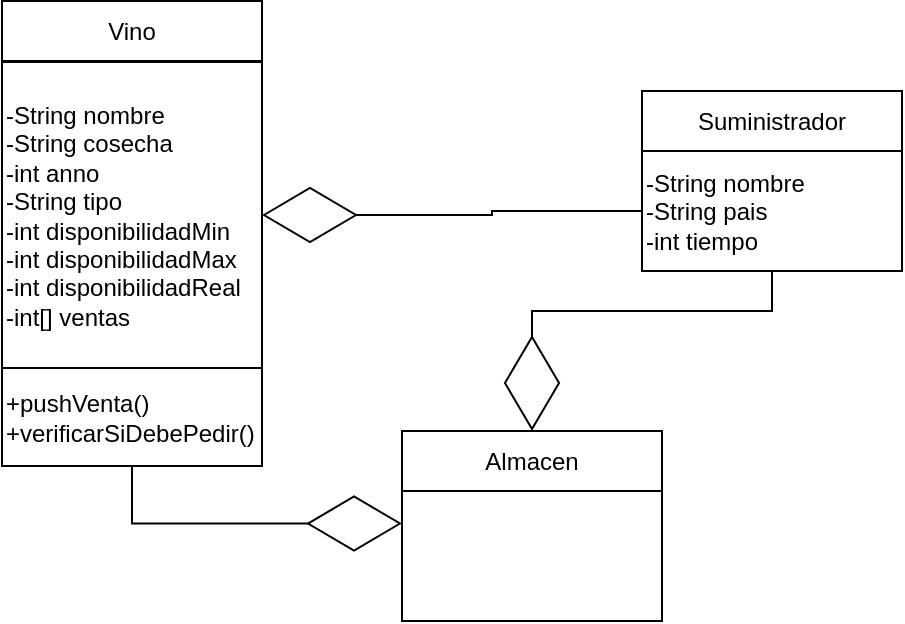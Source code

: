 <mxfile pages="1" version="11.2.4" type="device"><diagram id="ktTa69bZBt4ik20VmYmZ" name="Page-1"><mxGraphModel dx="1355" dy="827" grid="1" gridSize="10" guides="1" tooltips="1" connect="1" arrows="1" fold="1" page="1" pageScale="1" pageWidth="850" pageHeight="1100" math="0" shadow="0"><root><mxCell id="0"/><mxCell id="1" parent="0"/><mxCell id="vFCv5_OXKaK7vrEySfGa-3" value="Vino" style="rounded=0;whiteSpace=wrap;html=1;" parent="1" vertex="1"><mxGeometry x="170" y="67.5" width="130" height="30" as="geometry"/></mxCell><mxCell id="vFCv5_OXKaK7vrEySfGa-22" style="edgeStyle=orthogonalEdgeStyle;rounded=0;orthogonalLoop=1;jettySize=auto;html=1;exitX=0.5;exitY=1;exitDx=0;exitDy=0;entryX=0;entryY=0.25;entryDx=0;entryDy=0;endArrow=diamondThin;endFill=0;endSize=45;strokeColor=#000000;" parent="1" source="NElFAxr1gH-vco--tqsQ-1" target="vFCv5_OXKaK7vrEySfGa-11" edge="1"><mxGeometry relative="1" as="geometry"/></mxCell><mxCell id="vFCv5_OXKaK7vrEySfGa-4" value="-String nombre&lt;br&gt;-String cosecha&lt;br&gt;-int anno&lt;br&gt;-String tipo&lt;br&gt;-int disponibilidadMin&lt;br&gt;-int disponibilidadMax&lt;br&gt;-int disponibilidadReal&lt;br&gt;-int[] ventas" style="rounded=0;whiteSpace=wrap;html=1;align=left;" parent="1" vertex="1"><mxGeometry x="170" y="98" width="130" height="153" as="geometry"/></mxCell><mxCell id="vFCv5_OXKaK7vrEySfGa-5" value="Suministrador" style="rounded=0;whiteSpace=wrap;html=1;" parent="1" vertex="1"><mxGeometry x="490" y="112.5" width="130" height="30" as="geometry"/></mxCell><mxCell id="vFCv5_OXKaK7vrEySfGa-21" style="edgeStyle=orthogonalEdgeStyle;rounded=0;orthogonalLoop=1;jettySize=auto;html=1;exitX=0.5;exitY=1;exitDx=0;exitDy=0;entryX=0.5;entryY=0;entryDx=0;entryDy=0;endArrow=diamondThin;endFill=0;endSize=45;strokeColor=#000000;" parent="1" source="vFCv5_OXKaK7vrEySfGa-6" target="vFCv5_OXKaK7vrEySfGa-10" edge="1"><mxGeometry relative="1" as="geometry"/></mxCell><mxCell id="Ib0bpACXDy2kOh_0XHJo-2" style="edgeStyle=orthogonalEdgeStyle;rounded=0;orthogonalLoop=1;jettySize=auto;html=1;exitX=0;exitY=0.5;exitDx=0;exitDy=0;entryX=1;entryY=0.5;entryDx=0;entryDy=0;endArrow=diamondThin;endFill=0;endSize=45;" parent="1" source="vFCv5_OXKaK7vrEySfGa-6" target="vFCv5_OXKaK7vrEySfGa-4" edge="1"><mxGeometry relative="1" as="geometry"/></mxCell><mxCell id="vFCv5_OXKaK7vrEySfGa-6" value="-String nombre&lt;br&gt;-String pais&lt;br&gt;-int tiempo" style="rounded=0;whiteSpace=wrap;html=1;align=left;" parent="1" vertex="1"><mxGeometry x="490" y="142.5" width="130" height="60" as="geometry"/></mxCell><mxCell id="vFCv5_OXKaK7vrEySfGa-10" value="Almacen" style="rounded=0;whiteSpace=wrap;html=1;" parent="1" vertex="1"><mxGeometry x="370" y="282.5" width="130" height="30" as="geometry"/></mxCell><mxCell id="vFCv5_OXKaK7vrEySfGa-11" value="" style="rounded=0;whiteSpace=wrap;html=1;align=left;" parent="1" vertex="1"><mxGeometry x="370" y="312.5" width="130" height="65" as="geometry"/></mxCell><mxCell id="NElFAxr1gH-vco--tqsQ-1" value="+pushVenta()&lt;br&gt;+verificarSiDebePedir()" style="rounded=0;whiteSpace=wrap;html=1;align=left;" vertex="1" parent="1"><mxGeometry x="170" y="251" width="130" height="49" as="geometry"/></mxCell></root></mxGraphModel></diagram></mxfile>